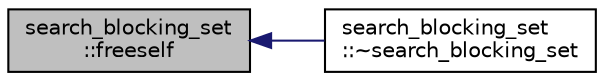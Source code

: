 digraph "search_blocking_set::freeself"
{
  edge [fontname="Helvetica",fontsize="10",labelfontname="Helvetica",labelfontsize="10"];
  node [fontname="Helvetica",fontsize="10",shape=record];
  rankdir="LR";
  Node864 [label="search_blocking_set\l::freeself",height=0.2,width=0.4,color="black", fillcolor="grey75", style="filled", fontcolor="black"];
  Node864 -> Node865 [dir="back",color="midnightblue",fontsize="10",style="solid",fontname="Helvetica"];
  Node865 [label="search_blocking_set\l::~search_blocking_set",height=0.2,width=0.4,color="black", fillcolor="white", style="filled",URL="$dc/d36/classsearch__blocking__set.html#a4b1331adc5c666c6a4712e81bba39f5a"];
}

